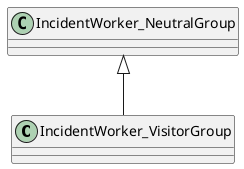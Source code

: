 @startuml
class IncidentWorker_VisitorGroup {
}
IncidentWorker_NeutralGroup <|-- IncidentWorker_VisitorGroup
@enduml

